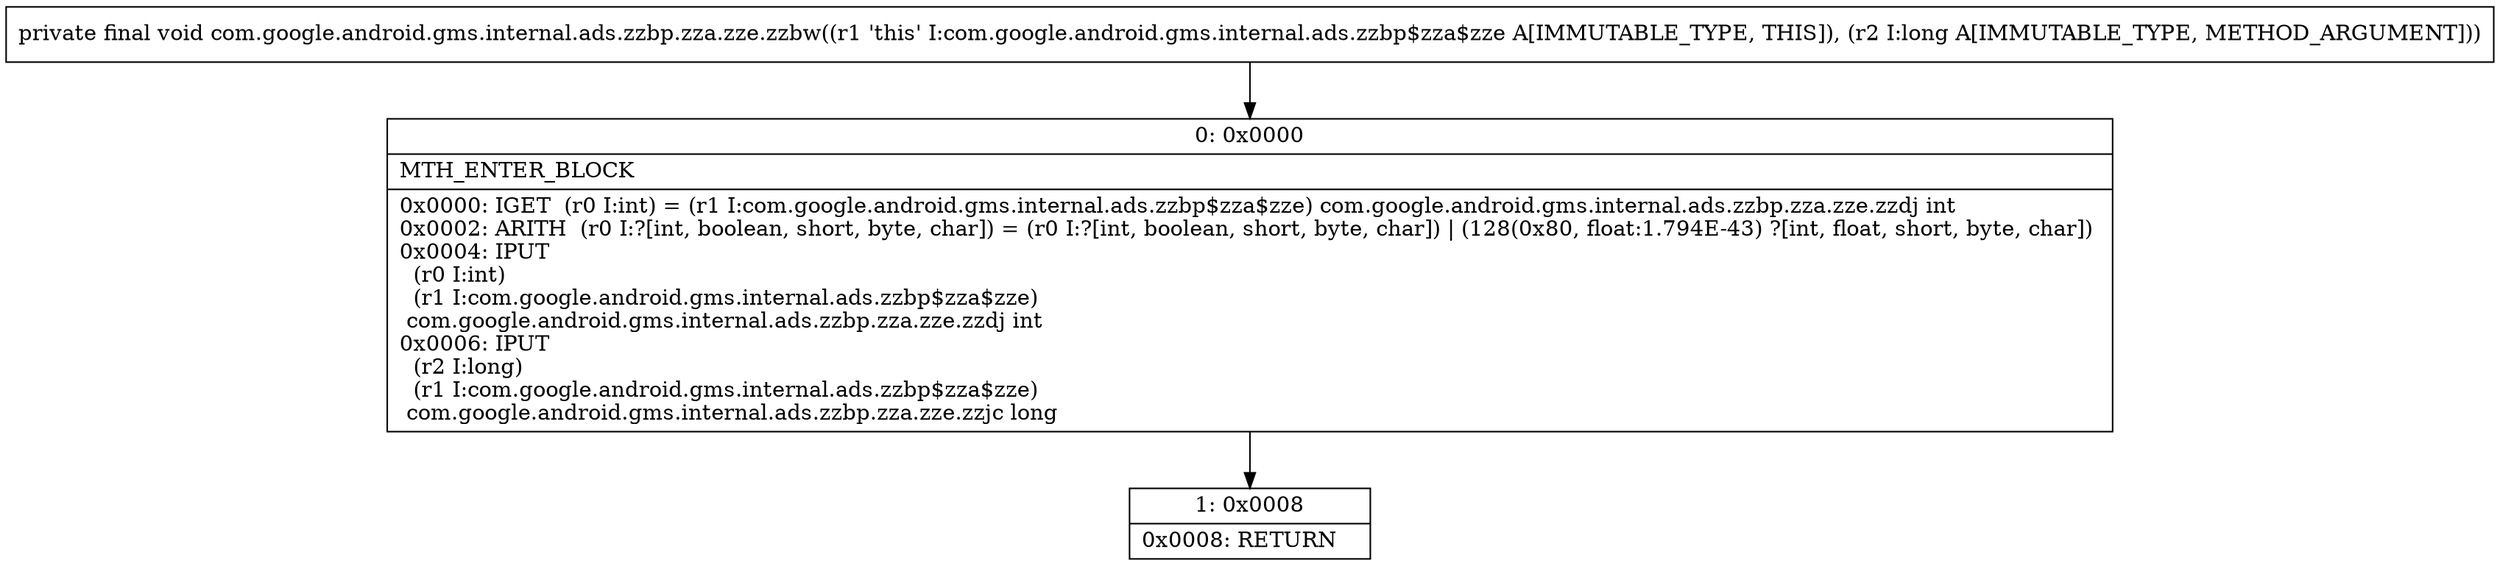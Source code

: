 digraph "CFG forcom.google.android.gms.internal.ads.zzbp.zza.zze.zzbw(J)V" {
Node_0 [shape=record,label="{0\:\ 0x0000|MTH_ENTER_BLOCK\l|0x0000: IGET  (r0 I:int) = (r1 I:com.google.android.gms.internal.ads.zzbp$zza$zze) com.google.android.gms.internal.ads.zzbp.zza.zze.zzdj int \l0x0002: ARITH  (r0 I:?[int, boolean, short, byte, char]) = (r0 I:?[int, boolean, short, byte, char]) \| (128(0x80, float:1.794E\-43) ?[int, float, short, byte, char]) \l0x0004: IPUT  \l  (r0 I:int)\l  (r1 I:com.google.android.gms.internal.ads.zzbp$zza$zze)\l com.google.android.gms.internal.ads.zzbp.zza.zze.zzdj int \l0x0006: IPUT  \l  (r2 I:long)\l  (r1 I:com.google.android.gms.internal.ads.zzbp$zza$zze)\l com.google.android.gms.internal.ads.zzbp.zza.zze.zzjc long \l}"];
Node_1 [shape=record,label="{1\:\ 0x0008|0x0008: RETURN   \l}"];
MethodNode[shape=record,label="{private final void com.google.android.gms.internal.ads.zzbp.zza.zze.zzbw((r1 'this' I:com.google.android.gms.internal.ads.zzbp$zza$zze A[IMMUTABLE_TYPE, THIS]), (r2 I:long A[IMMUTABLE_TYPE, METHOD_ARGUMENT])) }"];
MethodNode -> Node_0;
Node_0 -> Node_1;
}

